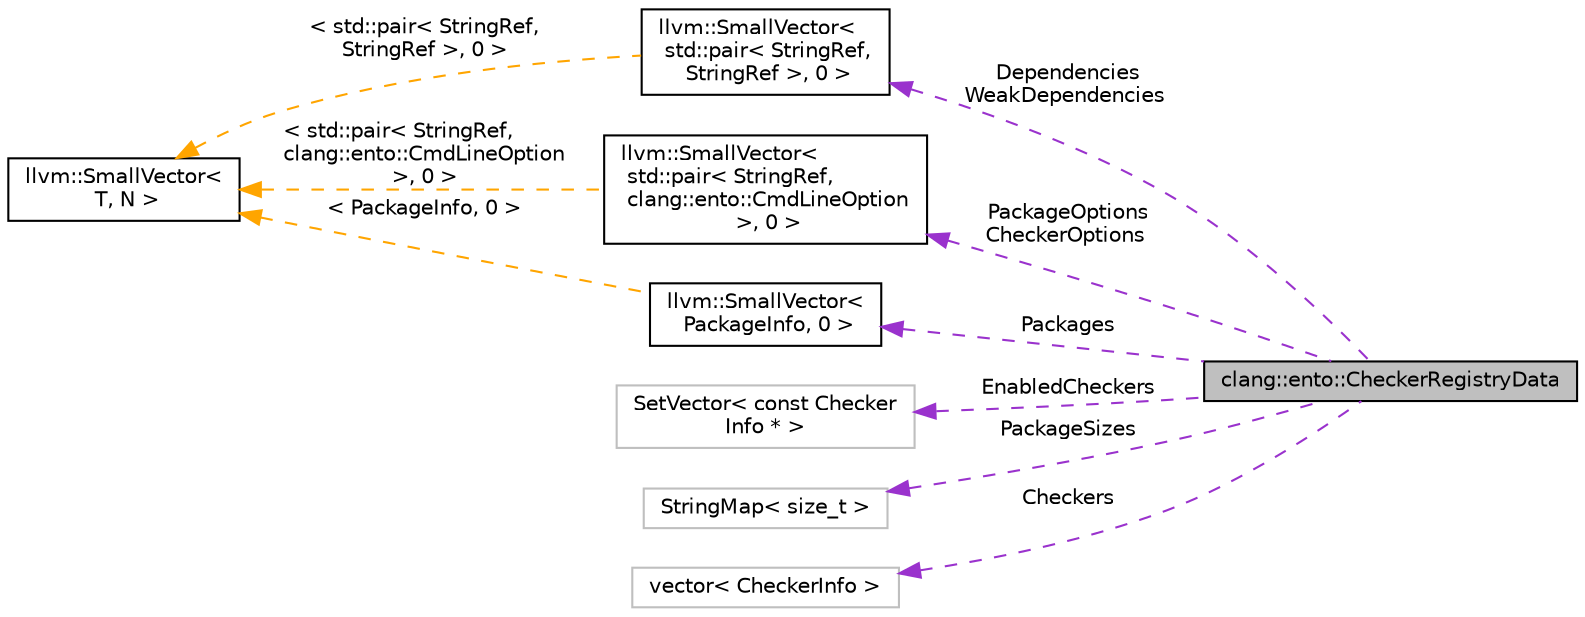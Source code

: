 digraph "clang::ento::CheckerRegistryData"
{
 // LATEX_PDF_SIZE
  bgcolor="transparent";
  edge [fontname="Helvetica",fontsize="10",labelfontname="Helvetica",labelfontsize="10"];
  node [fontname="Helvetica",fontsize="10",shape=record];
  rankdir="LR";
  Node1 [label="clang::ento::CheckerRegistryData",height=0.2,width=0.4,color="black", fillcolor="grey75", style="filled", fontcolor="black",tooltip=" "];
  Node2 -> Node1 [dir="back",color="darkorchid3",fontsize="10",style="dashed",label=" Dependencies\nWeakDependencies" ,fontname="Helvetica"];
  Node2 [label="llvm::SmallVector\<\l std::pair\< StringRef,\l StringRef \>, 0 \>",height=0.2,width=0.4,color="black",URL="$classllvm_1_1SmallVector.html",tooltip=" "];
  Node3 -> Node2 [dir="back",color="orange",fontsize="10",style="dashed",label=" \< std::pair\< StringRef,\l StringRef \>, 0 \>" ,fontname="Helvetica"];
  Node3 [label="llvm::SmallVector\<\l T, N \>",height=0.2,width=0.4,color="black",URL="$classllvm_1_1SmallVector.html",tooltip=" "];
  Node4 -> Node1 [dir="back",color="darkorchid3",fontsize="10",style="dashed",label=" EnabledCheckers" ,fontname="Helvetica"];
  Node4 [label="SetVector\< const Checker\lInfo * \>",height=0.2,width=0.4,color="grey75",tooltip=" "];
  Node5 -> Node1 [dir="back",color="darkorchid3",fontsize="10",style="dashed",label=" PackageOptions\nCheckerOptions" ,fontname="Helvetica"];
  Node5 [label="llvm::SmallVector\<\l std::pair\< StringRef,\l clang::ento::CmdLineOption\l \>, 0 \>",height=0.2,width=0.4,color="black",URL="$classllvm_1_1SmallVector.html",tooltip=" "];
  Node3 -> Node5 [dir="back",color="orange",fontsize="10",style="dashed",label=" \< std::pair\< StringRef,\l clang::ento::CmdLineOption\l \>, 0 \>" ,fontname="Helvetica"];
  Node6 -> Node1 [dir="back",color="darkorchid3",fontsize="10",style="dashed",label=" PackageSizes" ,fontname="Helvetica"];
  Node6 [label="StringMap\< size_t \>",height=0.2,width=0.4,color="grey75",tooltip=" "];
  Node7 -> Node1 [dir="back",color="darkorchid3",fontsize="10",style="dashed",label=" Packages" ,fontname="Helvetica"];
  Node7 [label="llvm::SmallVector\<\l PackageInfo, 0 \>",height=0.2,width=0.4,color="black",URL="$classllvm_1_1SmallVector.html",tooltip=" "];
  Node3 -> Node7 [dir="back",color="orange",fontsize="10",style="dashed",label=" \< PackageInfo, 0 \>" ,fontname="Helvetica"];
  Node8 -> Node1 [dir="back",color="darkorchid3",fontsize="10",style="dashed",label=" Checkers" ,fontname="Helvetica"];
  Node8 [label="vector\< CheckerInfo \>",height=0.2,width=0.4,color="grey75",tooltip=" "];
}
